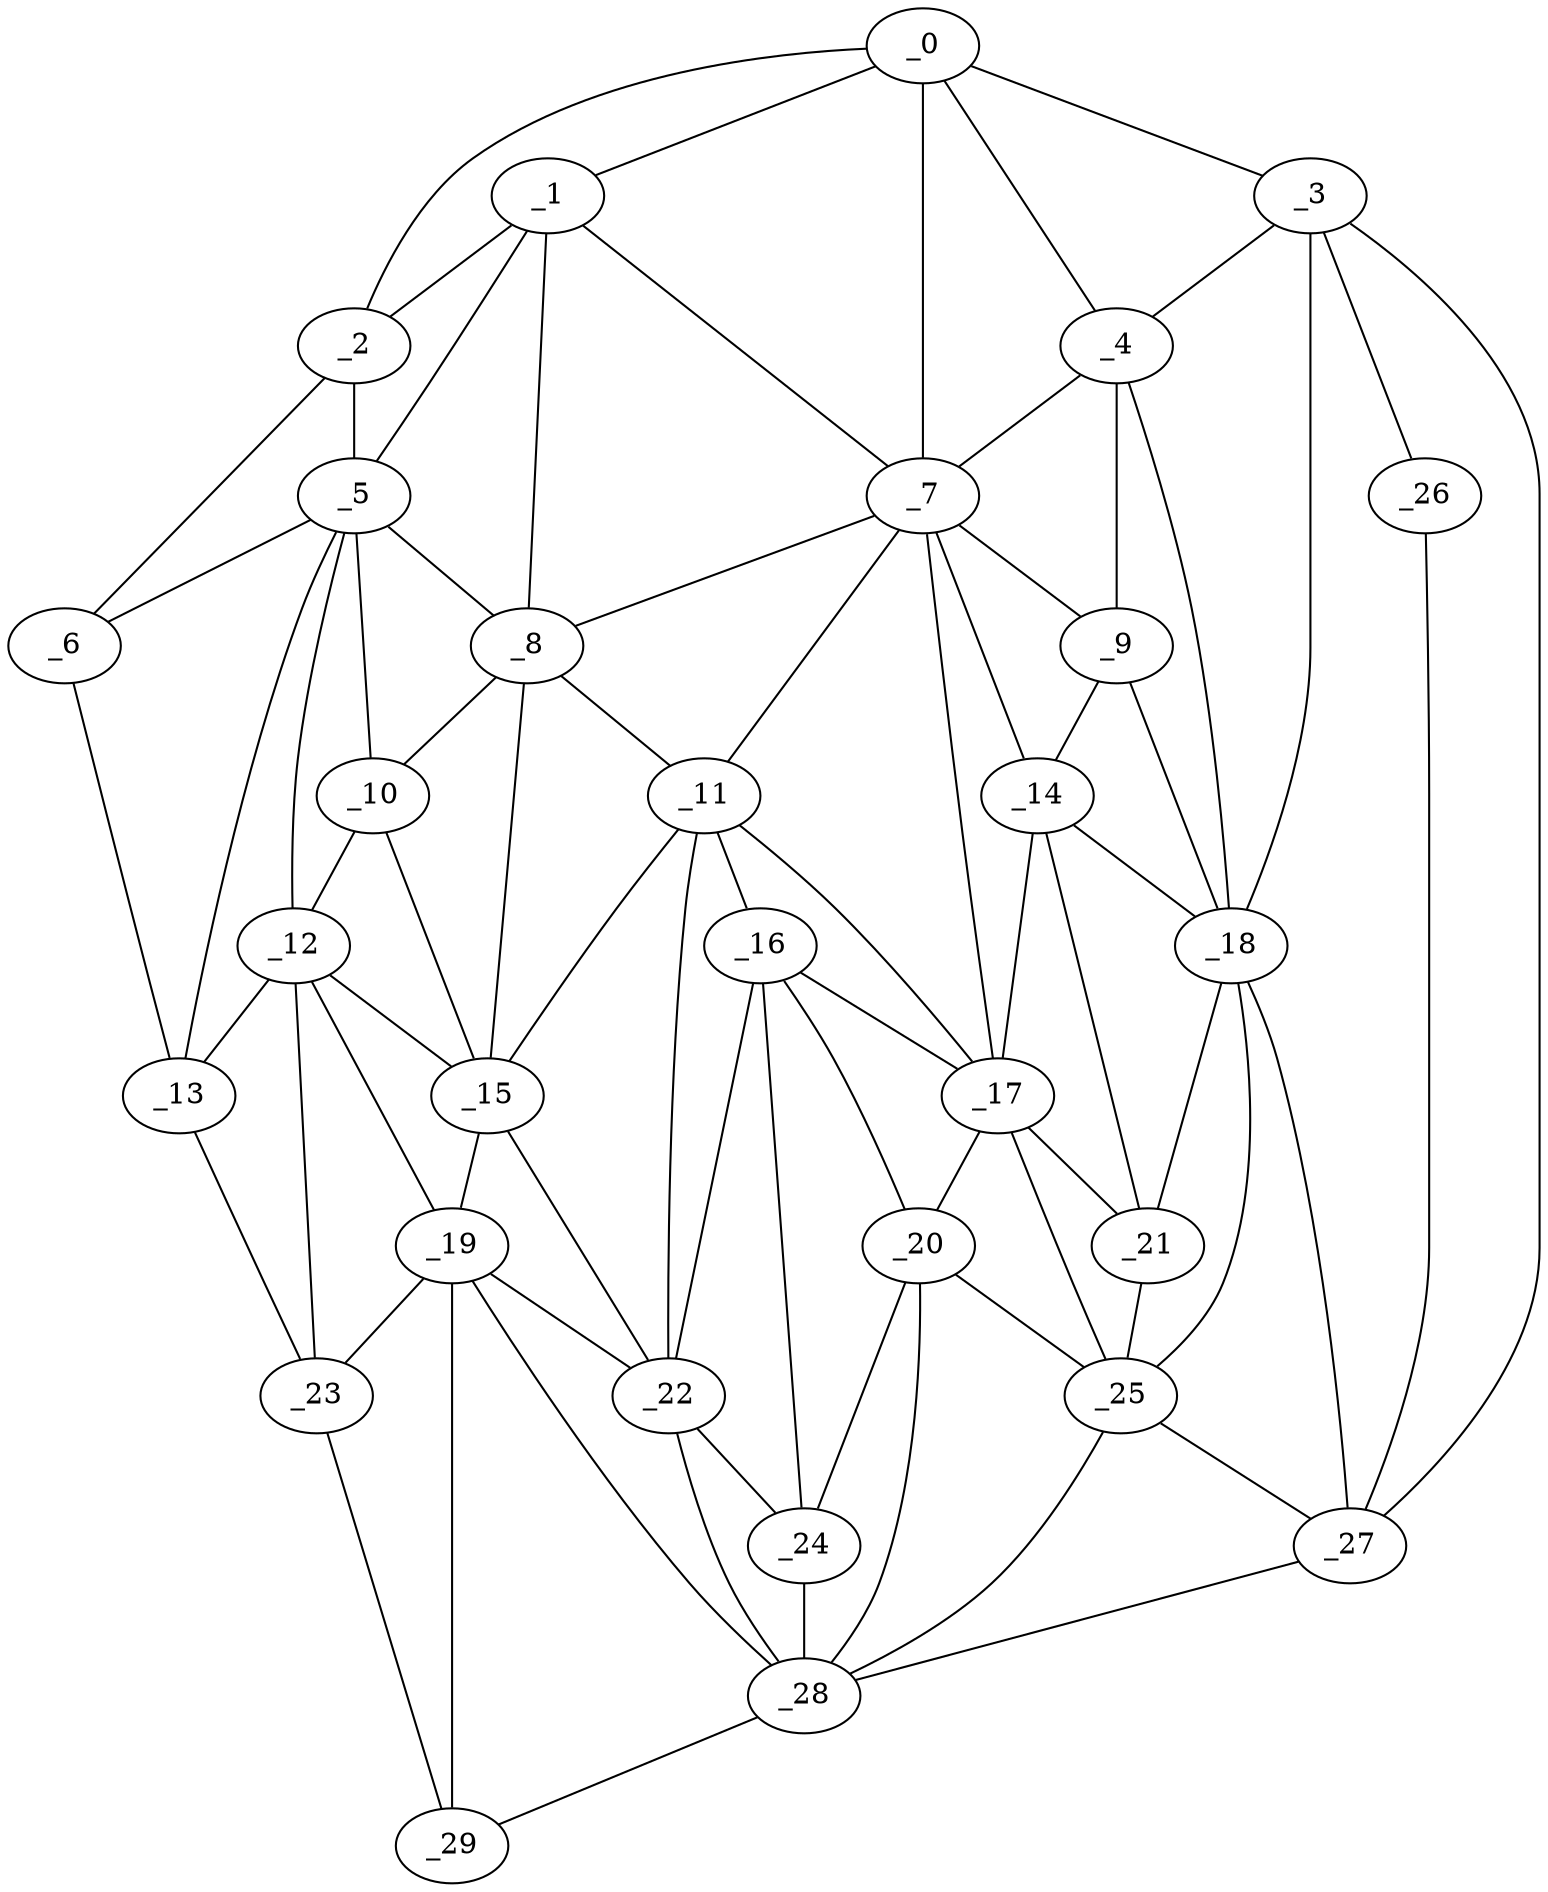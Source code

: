 graph "obj90__315.gxl" {
	_0	 [x=39,
		y=46];
	_1	 [x=42,
		y=116];
	_0 -- _1	 [valence=2];
	_2	 [x=42,
		y=123];
	_0 -- _2	 [valence=1];
	_3	 [x=48,
		y=15];
	_0 -- _3	 [valence=1];
	_4	 [x=50,
		y=49];
	_0 -- _4	 [valence=2];
	_7	 [x=63,
		y=66];
	_0 -- _7	 [valence=1];
	_1 -- _2	 [valence=2];
	_5	 [x=52,
		y=120];
	_1 -- _5	 [valence=2];
	_1 -- _7	 [valence=2];
	_8	 [x=63,
		y=98];
	_1 -- _8	 [valence=1];
	_2 -- _5	 [valence=2];
	_6	 [x=53,
		y=124];
	_2 -- _6	 [valence=1];
	_3 -- _4	 [valence=2];
	_18	 [x=79,
		y=50];
	_3 -- _18	 [valence=1];
	_26	 [x=90,
		y=4];
	_3 -- _26	 [valence=1];
	_27	 [x=92,
		y=37];
	_3 -- _27	 [valence=1];
	_4 -- _7	 [valence=2];
	_9	 [x=68,
		y=55];
	_4 -- _9	 [valence=1];
	_4 -- _18	 [valence=2];
	_5 -- _6	 [valence=1];
	_5 -- _8	 [valence=2];
	_10	 [x=69,
		y=105];
	_5 -- _10	 [valence=2];
	_12	 [x=72,
		y=116];
	_5 -- _12	 [valence=2];
	_13	 [x=72,
		y=119];
	_5 -- _13	 [valence=2];
	_6 -- _13	 [valence=1];
	_7 -- _8	 [valence=2];
	_7 -- _9	 [valence=2];
	_11	 [x=71,
		y=85];
	_7 -- _11	 [valence=2];
	_14	 [x=74,
		y=63];
	_7 -- _14	 [valence=2];
	_17	 [x=77,
		y=75];
	_7 -- _17	 [valence=1];
	_8 -- _10	 [valence=2];
	_8 -- _11	 [valence=1];
	_15	 [x=74,
		y=103];
	_8 -- _15	 [valence=2];
	_9 -- _14	 [valence=2];
	_9 -- _18	 [valence=1];
	_10 -- _12	 [valence=2];
	_10 -- _15	 [valence=2];
	_11 -- _15	 [valence=2];
	_16	 [x=75,
		y=83];
	_11 -- _16	 [valence=2];
	_11 -- _17	 [valence=2];
	_22	 [x=83,
		y=99];
	_11 -- _22	 [valence=1];
	_12 -- _13	 [valence=2];
	_12 -- _15	 [valence=1];
	_19	 [x=81,
		y=111];
	_12 -- _19	 [valence=1];
	_23	 [x=83,
		y=116];
	_12 -- _23	 [valence=2];
	_13 -- _23	 [valence=1];
	_14 -- _17	 [valence=2];
	_14 -- _18	 [valence=2];
	_21	 [x=83,
		y=55];
	_14 -- _21	 [valence=1];
	_15 -- _19	 [valence=1];
	_15 -- _22	 [valence=2];
	_16 -- _17	 [valence=1];
	_20	 [x=82,
		y=81];
	_16 -- _20	 [valence=2];
	_16 -- _22	 [valence=2];
	_24	 [x=86,
		y=96];
	_16 -- _24	 [valence=2];
	_17 -- _20	 [valence=1];
	_17 -- _21	 [valence=2];
	_25	 [x=89,
		y=54];
	_17 -- _25	 [valence=2];
	_18 -- _21	 [valence=2];
	_18 -- _25	 [valence=2];
	_18 -- _27	 [valence=1];
	_19 -- _22	 [valence=2];
	_19 -- _23	 [valence=2];
	_28	 [x=92,
		y=104];
	_19 -- _28	 [valence=2];
	_29	 [x=92,
		y=111];
	_19 -- _29	 [valence=2];
	_20 -- _24	 [valence=2];
	_20 -- _25	 [valence=2];
	_20 -- _28	 [valence=2];
	_21 -- _25	 [valence=1];
	_22 -- _24	 [valence=2];
	_22 -- _28	 [valence=1];
	_23 -- _29	 [valence=1];
	_24 -- _28	 [valence=2];
	_25 -- _27	 [valence=1];
	_25 -- _28	 [valence=2];
	_26 -- _27	 [valence=1];
	_27 -- _28	 [valence=1];
	_28 -- _29	 [valence=1];
}
